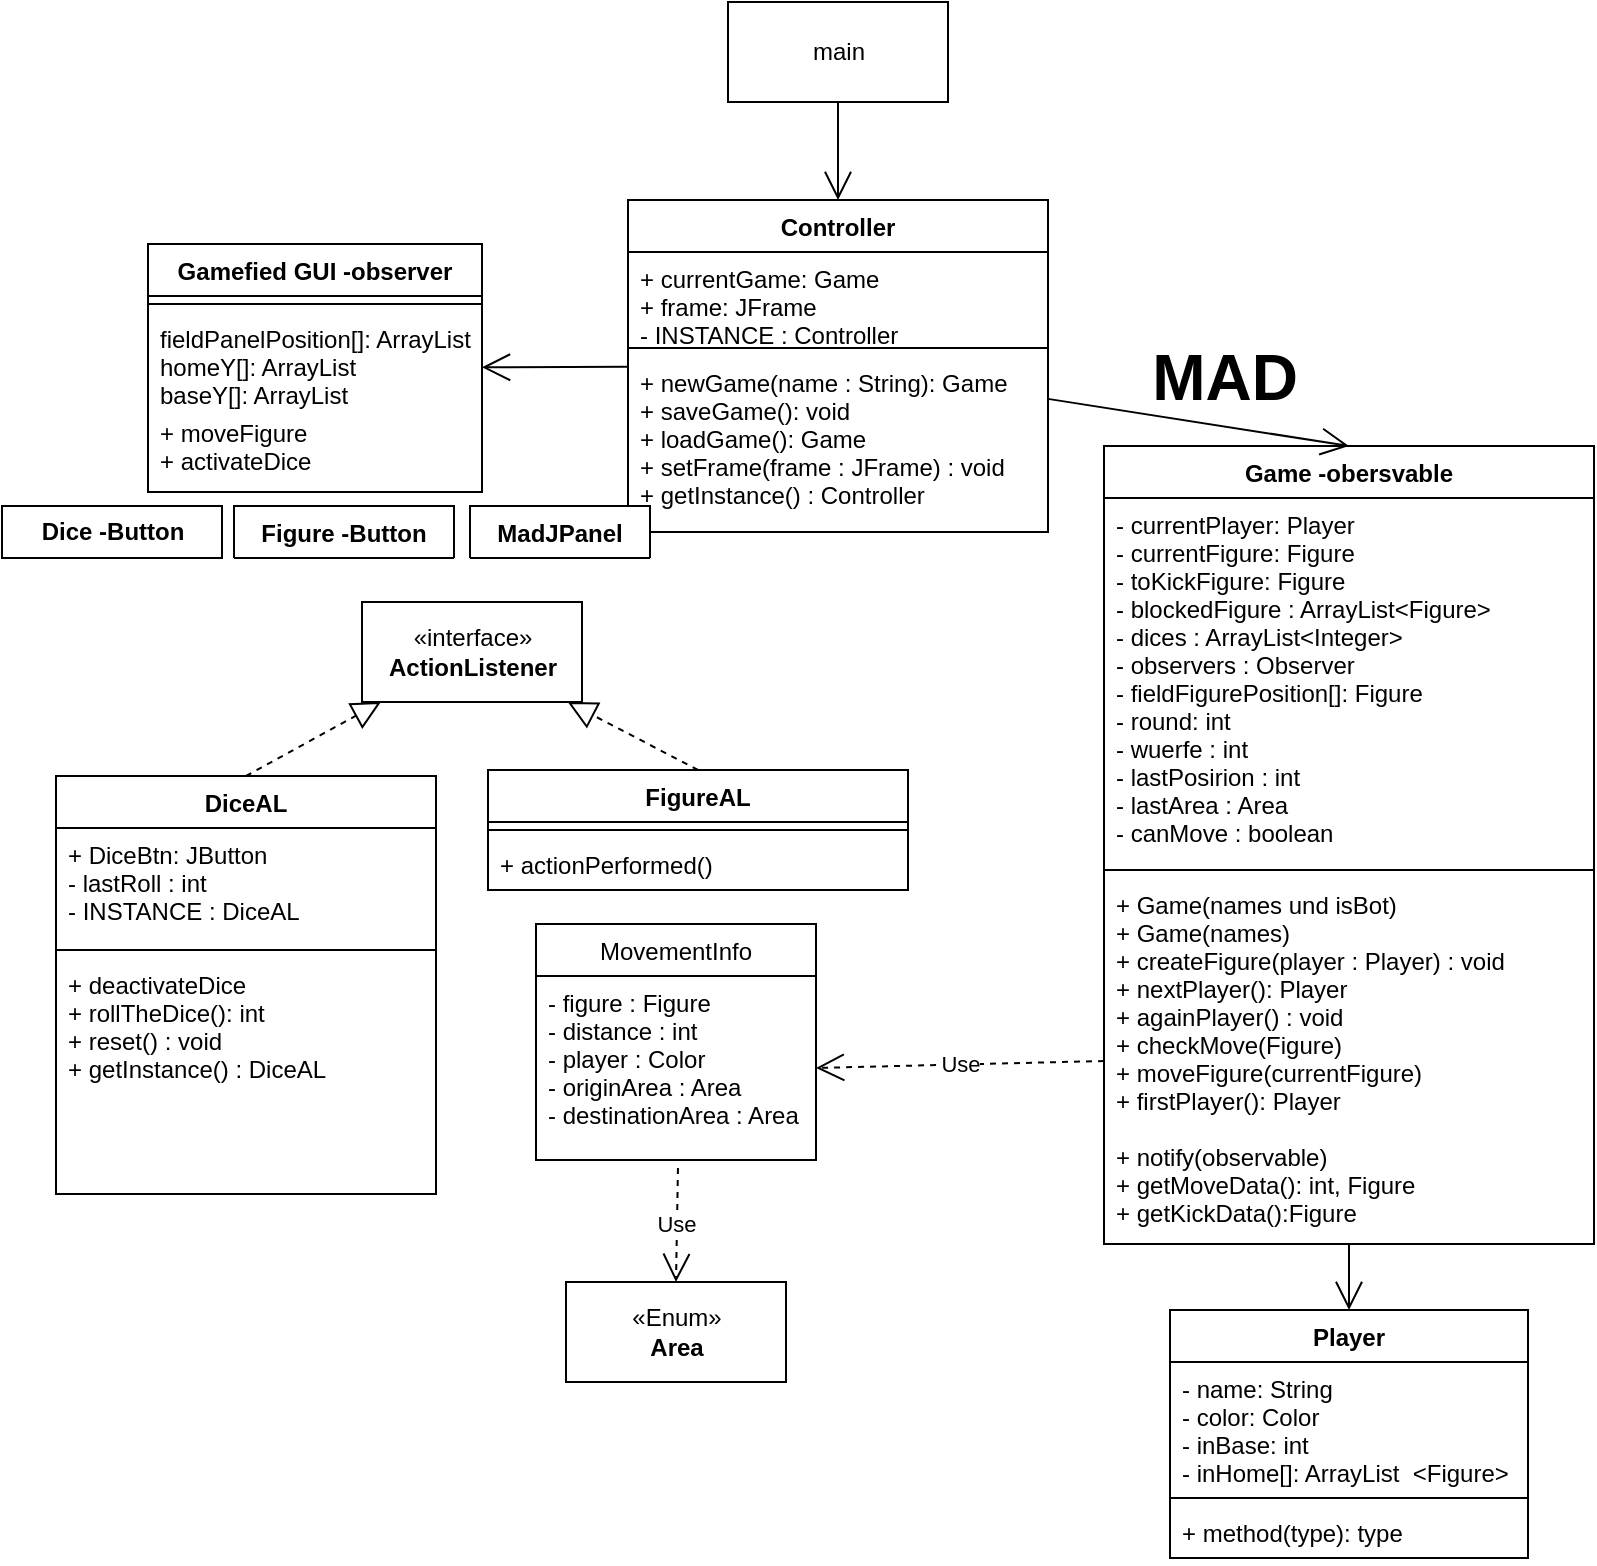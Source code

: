 <mxfile version="18.0.2" type="github">
  <diagram id="h7QU14QVFvEqcNQnfNww" name="Page-1">
    <mxGraphModel dx="511" dy="836" grid="0" gridSize="10" guides="1" tooltips="1" connect="1" arrows="1" fold="1" page="1" pageScale="1" pageWidth="827" pageHeight="1169" math="0" shadow="0">
      <root>
        <mxCell id="0" />
        <mxCell id="1" parent="0" />
        <mxCell id="fChbEMPvrJXztvvPjygy-1" value="Player" style="swimlane;fontStyle=1;align=center;verticalAlign=top;childLayout=stackLayout;horizontal=1;startSize=26;horizontalStack=0;resizeParent=1;resizeParentMax=0;resizeLast=0;collapsible=1;marginBottom=0;" parent="1" vertex="1">
          <mxGeometry x="591" y="665" width="179" height="124" as="geometry" />
        </mxCell>
        <mxCell id="fChbEMPvrJXztvvPjygy-2" value="- name: String&#xa;- color: Color&#xa;- inBase: int&#xa;- inHome[]: ArrayList  &lt;Figure&gt;" style="text;strokeColor=none;fillColor=none;align=left;verticalAlign=top;spacingLeft=4;spacingRight=4;overflow=hidden;rotatable=0;points=[[0,0.5],[1,0.5]];portConstraint=eastwest;" parent="fChbEMPvrJXztvvPjygy-1" vertex="1">
          <mxGeometry y="26" width="179" height="64" as="geometry" />
        </mxCell>
        <mxCell id="fChbEMPvrJXztvvPjygy-3" value="" style="line;strokeWidth=1;fillColor=none;align=left;verticalAlign=middle;spacingTop=-1;spacingLeft=3;spacingRight=3;rotatable=0;labelPosition=right;points=[];portConstraint=eastwest;" parent="fChbEMPvrJXztvvPjygy-1" vertex="1">
          <mxGeometry y="90" width="179" height="8" as="geometry" />
        </mxCell>
        <mxCell id="fChbEMPvrJXztvvPjygy-4" value="+ method(type): type" style="text;strokeColor=none;fillColor=none;align=left;verticalAlign=top;spacingLeft=4;spacingRight=4;overflow=hidden;rotatable=0;points=[[0,0.5],[1,0.5]];portConstraint=eastwest;" parent="fChbEMPvrJXztvvPjygy-1" vertex="1">
          <mxGeometry y="98" width="179" height="26" as="geometry" />
        </mxCell>
        <mxCell id="fChbEMPvrJXztvvPjygy-13" value="FigureAL" style="swimlane;fontStyle=1;align=center;verticalAlign=top;childLayout=stackLayout;horizontal=1;startSize=26;horizontalStack=0;resizeParent=1;resizeParentMax=0;resizeLast=0;collapsible=1;marginBottom=0;rounded=0;" parent="1" vertex="1">
          <mxGeometry x="250" y="395" width="210" height="60" as="geometry" />
        </mxCell>
        <mxCell id="fChbEMPvrJXztvvPjygy-15" value="" style="line;strokeWidth=1;fillColor=none;align=left;verticalAlign=middle;spacingTop=-1;spacingLeft=3;spacingRight=3;rotatable=0;labelPosition=right;points=[];portConstraint=eastwest;" parent="fChbEMPvrJXztvvPjygy-13" vertex="1">
          <mxGeometry y="26" width="210" height="8" as="geometry" />
        </mxCell>
        <mxCell id="fChbEMPvrJXztvvPjygy-16" value="+ actionPerformed()" style="text;strokeColor=none;fillColor=none;align=left;verticalAlign=top;spacingLeft=4;spacingRight=4;overflow=hidden;rotatable=0;points=[[0,0.5],[1,0.5]];portConstraint=eastwest;" parent="fChbEMPvrJXztvvPjygy-13" vertex="1">
          <mxGeometry y="34" width="210" height="26" as="geometry" />
        </mxCell>
        <mxCell id="fChbEMPvrJXztvvPjygy-17" value="Game -obersvable" style="swimlane;fontStyle=1;align=center;verticalAlign=top;childLayout=stackLayout;horizontal=1;startSize=26;horizontalStack=0;resizeParent=1;resizeParentMax=0;resizeLast=0;collapsible=1;marginBottom=0;" parent="1" vertex="1">
          <mxGeometry x="558" y="233" width="245" height="399" as="geometry" />
        </mxCell>
        <mxCell id="fChbEMPvrJXztvvPjygy-18" value="- currentPlayer: Player&#xa;- currentFigure: Figure&#xa;- toKickFigure: Figure&#xa;- blockedFigure : ArrayList&lt;Figure&gt;&#xa;- dices : ArrayList&lt;Integer&gt;&#xa;- observers : Observer&#xa;- fieldFigurePosition[]: Figure&#xa;- round: int&#xa;- wuerfe : int&#xa;- lastPosirion : int&#xa;- lastArea : Area&#xa;- canMove : boolean" style="text;strokeColor=none;fillColor=none;align=left;verticalAlign=top;spacingLeft=4;spacingRight=4;overflow=hidden;rotatable=0;points=[[0,0.5],[1,0.5]];portConstraint=eastwest;" parent="fChbEMPvrJXztvvPjygy-17" vertex="1">
          <mxGeometry y="26" width="245" height="182" as="geometry" />
        </mxCell>
        <mxCell id="fChbEMPvrJXztvvPjygy-19" value="" style="line;strokeWidth=1;fillColor=none;align=left;verticalAlign=middle;spacingTop=-1;spacingLeft=3;spacingRight=3;rotatable=0;labelPosition=right;points=[];portConstraint=eastwest;" parent="fChbEMPvrJXztvvPjygy-17" vertex="1">
          <mxGeometry y="208" width="245" height="8" as="geometry" />
        </mxCell>
        <mxCell id="fChbEMPvrJXztvvPjygy-20" value="+ Game(names und isBot)&#xa;+ Game(names)&#xa;+ createFigure(player : Player) : void&#xa;+ nextPlayer(): Player&#xa;+ againPlayer() : void&#xa;+ checkMove(Figure)&#xa;+ moveFigure(currentFigure)&#xa;+ firstPlayer(): Player&#xa;&#xa;+ notify(observable)&#xa;+ getMoveData(): int, Figure&#xa;+ getKickData():Figure&#xa;&#xa;" style="text;strokeColor=none;fillColor=none;align=left;verticalAlign=top;spacingLeft=4;spacingRight=4;overflow=hidden;rotatable=0;points=[[0,0.5],[1,0.5]];portConstraint=eastwest;" parent="fChbEMPvrJXztvvPjygy-17" vertex="1">
          <mxGeometry y="216" width="245" height="183" as="geometry" />
        </mxCell>
        <mxCell id="fChbEMPvrJXztvvPjygy-22" value="Controller" style="swimlane;fontStyle=1;align=center;verticalAlign=top;childLayout=stackLayout;horizontal=1;startSize=26;horizontalStack=0;resizeParent=1;resizeParentMax=0;resizeLast=0;collapsible=1;marginBottom=0;" parent="1" vertex="1">
          <mxGeometry x="320" y="110" width="210" height="166" as="geometry" />
        </mxCell>
        <mxCell id="fChbEMPvrJXztvvPjygy-23" value="+ currentGame: Game&#xa;+ frame: JFrame&#xa;- INSTANCE : Controller" style="text;strokeColor=none;fillColor=none;align=left;verticalAlign=top;spacingLeft=4;spacingRight=4;overflow=hidden;rotatable=0;points=[[0,0.5],[1,0.5]];portConstraint=eastwest;" parent="fChbEMPvrJXztvvPjygy-22" vertex="1">
          <mxGeometry y="26" width="210" height="44" as="geometry" />
        </mxCell>
        <mxCell id="fChbEMPvrJXztvvPjygy-24" value="" style="line;strokeWidth=1;fillColor=none;align=left;verticalAlign=middle;spacingTop=-1;spacingLeft=3;spacingRight=3;rotatable=0;labelPosition=right;points=[];portConstraint=eastwest;" parent="fChbEMPvrJXztvvPjygy-22" vertex="1">
          <mxGeometry y="70" width="210" height="8" as="geometry" />
        </mxCell>
        <mxCell id="fChbEMPvrJXztvvPjygy-25" value="+ newGame(name : String): Game&#xa;+ saveGame(): void&#xa;+ loadGame(): Game&#xa;+ setFrame(frame : JFrame) : void&#xa;+ getInstance() : Controller" style="text;strokeColor=none;fillColor=none;align=left;verticalAlign=top;spacingLeft=4;spacingRight=4;overflow=hidden;rotatable=0;points=[[0,0.5],[1,0.5]];portConstraint=eastwest;" parent="fChbEMPvrJXztvvPjygy-22" vertex="1">
          <mxGeometry y="78" width="210" height="88" as="geometry" />
        </mxCell>
        <mxCell id="fChbEMPvrJXztvvPjygy-26" value="Gamefied GUI -observer" style="swimlane;fontStyle=1;align=center;verticalAlign=top;childLayout=stackLayout;horizontal=1;startSize=26;horizontalStack=0;resizeParent=1;resizeParentMax=0;resizeLast=0;collapsible=1;marginBottom=0;" parent="1" vertex="1">
          <mxGeometry x="80" y="132" width="167" height="124" as="geometry" />
        </mxCell>
        <mxCell id="fChbEMPvrJXztvvPjygy-28" value="" style="line;strokeWidth=1;fillColor=none;align=left;verticalAlign=middle;spacingTop=-1;spacingLeft=3;spacingRight=3;rotatable=0;labelPosition=right;points=[];portConstraint=eastwest;" parent="fChbEMPvrJXztvvPjygy-26" vertex="1">
          <mxGeometry y="26" width="167" height="8" as="geometry" />
        </mxCell>
        <mxCell id="fChbEMPvrJXztvvPjygy-27" value="fieldPanelPosition[]: ArrayList&#xa;homeY[]: ArrayList&#xa;baseY[]: ArrayList" style="text;strokeColor=none;fillColor=none;align=left;verticalAlign=top;spacingLeft=4;spacingRight=4;overflow=hidden;rotatable=0;points=[[0,0.5],[1,0.5]];portConstraint=eastwest;" parent="fChbEMPvrJXztvvPjygy-26" vertex="1">
          <mxGeometry y="34" width="167" height="47" as="geometry" />
        </mxCell>
        <mxCell id="fChbEMPvrJXztvvPjygy-29" value="+ moveFigure&#xa;+ activateDice" style="text;strokeColor=none;fillColor=none;align=left;verticalAlign=top;spacingLeft=4;spacingRight=4;overflow=hidden;rotatable=0;points=[[0,0.5],[1,0.5]];portConstraint=eastwest;" parent="fChbEMPvrJXztvvPjygy-26" vertex="1">
          <mxGeometry y="81" width="167" height="43" as="geometry" />
        </mxCell>
        <mxCell id="fChbEMPvrJXztvvPjygy-30" value="Figure -Button" style="swimlane;fontStyle=1;align=center;verticalAlign=top;childLayout=stackLayout;horizontal=1;startSize=26;horizontalStack=0;resizeParent=1;resizeParentMax=0;resizeLast=0;collapsible=1;marginBottom=0;rounded=0;" parent="1" vertex="1" collapsed="1">
          <mxGeometry x="123" y="263" width="110" height="26" as="geometry">
            <mxRectangle x="132" y="249" width="89" height="46" as="alternateBounds" />
          </mxGeometry>
        </mxCell>
        <mxCell id="fChbEMPvrJXztvvPjygy-32" value="" style="line;strokeWidth=1;fillColor=none;align=left;verticalAlign=middle;spacingTop=-1;spacingLeft=3;spacingRight=3;rotatable=0;labelPosition=right;points=[];portConstraint=eastwest;rounded=0;" parent="fChbEMPvrJXztvvPjygy-30" vertex="1">
          <mxGeometry y="26" width="89" height="20" as="geometry" />
        </mxCell>
        <mxCell id="fChbEMPvrJXztvvPjygy-35" value="DiceAL" style="swimlane;fontStyle=1;align=center;verticalAlign=top;childLayout=stackLayout;horizontal=1;startSize=26;horizontalStack=0;resizeParent=1;resizeParentMax=0;resizeLast=0;collapsible=1;marginBottom=0;rounded=0;" parent="1" vertex="1">
          <mxGeometry x="34" y="398" width="190" height="209" as="geometry" />
        </mxCell>
        <mxCell id="fChbEMPvrJXztvvPjygy-36" value="+ DiceBtn: JButton&#xa;- lastRoll : int&#xa;- INSTANCE : DiceAL" style="text;strokeColor=none;fillColor=none;align=left;verticalAlign=top;spacingLeft=4;spacingRight=4;overflow=hidden;rotatable=0;points=[[0,0.5],[1,0.5]];portConstraint=eastwest;rounded=0;" parent="fChbEMPvrJXztvvPjygy-35" vertex="1">
          <mxGeometry y="26" width="190" height="57" as="geometry" />
        </mxCell>
        <mxCell id="fChbEMPvrJXztvvPjygy-37" value="" style="line;strokeWidth=1;fillColor=none;align=left;verticalAlign=middle;spacingTop=-1;spacingLeft=3;spacingRight=3;rotatable=0;labelPosition=right;points=[];portConstraint=eastwest;rounded=0;" parent="fChbEMPvrJXztvvPjygy-35" vertex="1">
          <mxGeometry y="83" width="190" height="8" as="geometry" />
        </mxCell>
        <mxCell id="fChbEMPvrJXztvvPjygy-38" value="+ deactivateDice&#xa;+ rollTheDice(): int&#xa;+ reset() : void&#xa;+ getInstance() : DiceAL" style="text;strokeColor=none;fillColor=none;align=left;verticalAlign=top;spacingLeft=4;spacingRight=4;overflow=hidden;rotatable=0;points=[[0,0.5],[1,0.5]];portConstraint=eastwest;rounded=0;" parent="fChbEMPvrJXztvvPjygy-35" vertex="1">
          <mxGeometry y="91" width="190" height="118" as="geometry" />
        </mxCell>
        <mxCell id="fChbEMPvrJXztvvPjygy-52" value="main" style="html=1;rounded=0;" parent="1" vertex="1">
          <mxGeometry x="370" y="11" width="110" height="50" as="geometry" />
        </mxCell>
        <mxCell id="fChbEMPvrJXztvvPjygy-66" value="&lt;font style=&quot;font-size: 32px&quot;&gt;&lt;b&gt;MAD&lt;/b&gt;&lt;/font&gt;" style="text;html=1;align=center;verticalAlign=middle;resizable=0;points=[];autosize=1;strokeColor=none;fillColor=none;" parent="1" vertex="1">
          <mxGeometry x="576" y="186" width="83" height="25" as="geometry" />
        </mxCell>
        <mxCell id="fChbEMPvrJXztvvPjygy-68" value="«interface»&lt;br&gt;&lt;b&gt;ActionListener&lt;/b&gt;" style="html=1;rounded=0;" parent="1" vertex="1">
          <mxGeometry x="187" y="311" width="110" height="50" as="geometry" />
        </mxCell>
        <mxCell id="fChbEMPvrJXztvvPjygy-72" value="" style="endArrow=block;dashed=1;endFill=0;endSize=12;html=1;rounded=0;exitX=0.5;exitY=0;exitDx=0;exitDy=0;" parent="1" source="fChbEMPvrJXztvvPjygy-35" target="fChbEMPvrJXztvvPjygy-68" edge="1">
          <mxGeometry width="160" relative="1" as="geometry">
            <mxPoint x="288" y="468" as="sourcePoint" />
            <mxPoint x="448" y="468" as="targetPoint" />
          </mxGeometry>
        </mxCell>
        <mxCell id="fChbEMPvrJXztvvPjygy-73" value="" style="endArrow=block;dashed=1;endFill=0;endSize=12;html=1;rounded=0;exitX=0.5;exitY=0;exitDx=0;exitDy=0;" parent="1" source="fChbEMPvrJXztvvPjygy-13" target="fChbEMPvrJXztvvPjygy-68" edge="1">
          <mxGeometry width="160" relative="1" as="geometry">
            <mxPoint x="288" y="468" as="sourcePoint" />
            <mxPoint x="448" y="468" as="targetPoint" />
          </mxGeometry>
        </mxCell>
        <mxCell id="fChbEMPvrJXztvvPjygy-74" value="" style="endArrow=open;endFill=1;endSize=12;html=1;rounded=0;entryX=0.5;entryY=0;entryDx=0;entryDy=0;" parent="1" source="fChbEMPvrJXztvvPjygy-22" target="fChbEMPvrJXztvvPjygy-17" edge="1">
          <mxGeometry width="160" relative="1" as="geometry">
            <mxPoint x="526" y="244" as="sourcePoint" />
            <mxPoint x="686" y="244" as="targetPoint" />
          </mxGeometry>
        </mxCell>
        <mxCell id="fChbEMPvrJXztvvPjygy-75" value="" style="endArrow=open;endFill=1;endSize=12;html=1;rounded=0;" parent="1" source="fChbEMPvrJXztvvPjygy-17" target="fChbEMPvrJXztvvPjygy-1" edge="1">
          <mxGeometry width="160" relative="1" as="geometry">
            <mxPoint x="292" y="493" as="sourcePoint" />
            <mxPoint x="452" y="493" as="targetPoint" />
          </mxGeometry>
        </mxCell>
        <mxCell id="fChbEMPvrJXztvvPjygy-77" value="" style="endArrow=open;endFill=1;endSize=12;html=1;rounded=0;" parent="1" source="fChbEMPvrJXztvvPjygy-22" target="fChbEMPvrJXztvvPjygy-26" edge="1">
          <mxGeometry width="160" relative="1" as="geometry">
            <mxPoint x="292" y="193" as="sourcePoint" />
            <mxPoint x="452" y="193" as="targetPoint" />
          </mxGeometry>
        </mxCell>
        <mxCell id="fChbEMPvrJXztvvPjygy-78" value="" style="endArrow=open;endFill=1;endSize=12;html=1;rounded=0;" parent="1" source="fChbEMPvrJXztvvPjygy-52" target="fChbEMPvrJXztvvPjygy-22" edge="1">
          <mxGeometry width="160" relative="1" as="geometry">
            <mxPoint x="292" y="193" as="sourcePoint" />
            <mxPoint x="452" y="193" as="targetPoint" />
          </mxGeometry>
        </mxCell>
        <mxCell id="USmH-3ETjADoORAym_nX-3" value="&lt;b&gt;Dice -Button&lt;/b&gt;" style="html=1;" parent="1" vertex="1">
          <mxGeometry x="7" y="263" width="110" height="26" as="geometry" />
        </mxCell>
        <mxCell id="USmH-3ETjADoORAym_nX-4" value="MadJPanel" style="swimlane;fontStyle=1;align=center;verticalAlign=top;childLayout=stackLayout;horizontal=1;startSize=26;horizontalStack=0;resizeParent=1;resizeParentMax=0;resizeLast=0;collapsible=1;marginBottom=0;" parent="1" vertex="1" collapsed="1">
          <mxGeometry x="241" y="263" width="90" height="26" as="geometry">
            <mxRectangle x="239" y="255" width="81" height="34" as="alternateBounds" />
          </mxGeometry>
        </mxCell>
        <mxCell id="USmH-3ETjADoORAym_nX-6" value="" style="line;strokeWidth=1;fillColor=none;align=left;verticalAlign=middle;spacingTop=-1;spacingLeft=3;spacingRight=3;rotatable=0;labelPosition=right;points=[];portConstraint=eastwest;" parent="USmH-3ETjADoORAym_nX-4" vertex="1">
          <mxGeometry y="26" width="81" height="8" as="geometry" />
        </mxCell>
        <mxCell id="xLmcW1UrH2bPR5li3O9b-5" value="MovementInfo" style="swimlane;fontStyle=0;childLayout=stackLayout;horizontal=1;startSize=26;fillColor=none;horizontalStack=0;resizeParent=1;resizeParentMax=0;resizeLast=0;collapsible=1;marginBottom=0;" parent="1" vertex="1">
          <mxGeometry x="274" y="472" width="140" height="118" as="geometry" />
        </mxCell>
        <mxCell id="xLmcW1UrH2bPR5li3O9b-6" value="- figure : Figure&#xa;- distance : int&#xa;- player : Color&#xa;- originArea : Area&#xa;- destinationArea : Area" style="text;strokeColor=none;fillColor=none;align=left;verticalAlign=top;spacingLeft=4;spacingRight=4;overflow=hidden;rotatable=0;points=[[0,0.5],[1,0.5]];portConstraint=eastwest;" parent="xLmcW1UrH2bPR5li3O9b-5" vertex="1">
          <mxGeometry y="26" width="140" height="92" as="geometry" />
        </mxCell>
        <mxCell id="xLmcW1UrH2bPR5li3O9b-9" value="«Enum»&lt;br&gt;&lt;b&gt;Area&lt;/b&gt;" style="html=1;" parent="1" vertex="1">
          <mxGeometry x="289" y="651" width="110" height="50" as="geometry" />
        </mxCell>
        <mxCell id="xLmcW1UrH2bPR5li3O9b-10" value="Use" style="endArrow=open;endSize=12;dashed=1;html=1;rounded=0;entryX=0.5;entryY=0;entryDx=0;entryDy=0;exitX=0.507;exitY=1.043;exitDx=0;exitDy=0;exitPerimeter=0;" parent="1" source="xLmcW1UrH2bPR5li3O9b-6" target="xLmcW1UrH2bPR5li3O9b-9" edge="1">
          <mxGeometry width="160" relative="1" as="geometry">
            <mxPoint x="344" y="680" as="sourcePoint" />
            <mxPoint x="535" y="671" as="targetPoint" />
          </mxGeometry>
        </mxCell>
        <mxCell id="xLmcW1UrH2bPR5li3O9b-12" value="Use" style="endArrow=open;endSize=12;dashed=1;html=1;rounded=0;exitX=0;exitY=0.5;exitDx=0;exitDy=0;entryX=1;entryY=0.5;entryDx=0;entryDy=0;" parent="1" source="fChbEMPvrJXztvvPjygy-20" target="xLmcW1UrH2bPR5li3O9b-6" edge="1">
          <mxGeometry width="160" relative="1" as="geometry">
            <mxPoint x="359" y="615" as="sourcePoint" />
            <mxPoint x="519" y="615" as="targetPoint" />
          </mxGeometry>
        </mxCell>
      </root>
    </mxGraphModel>
  </diagram>
</mxfile>
